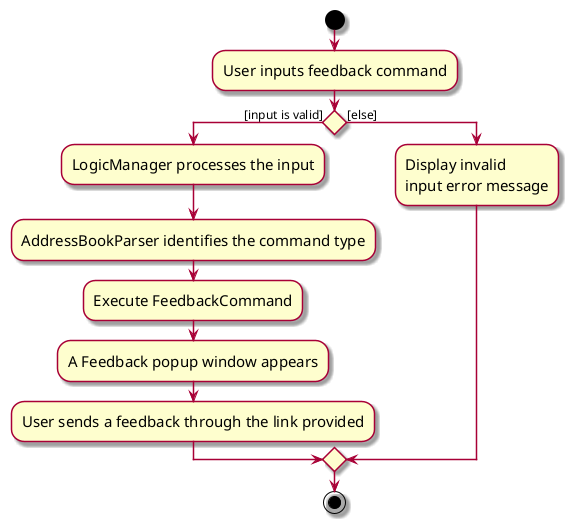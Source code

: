 @startuml
skin rose
skinparam ActivityFontSize 15
skinparam ArrowFontSize 12

start

:User inputs feedback command;

if () then ([input is valid])

    :LogicManager processes the input;

    :AddressBookParser identifies the command type;

    :Execute FeedbackCommand;

    :A Feedback popup window appears;

    :User sends a feedback through the link provided;
else ([else])
:Display invalid \ninput error message;

endif
stop

@enduml

